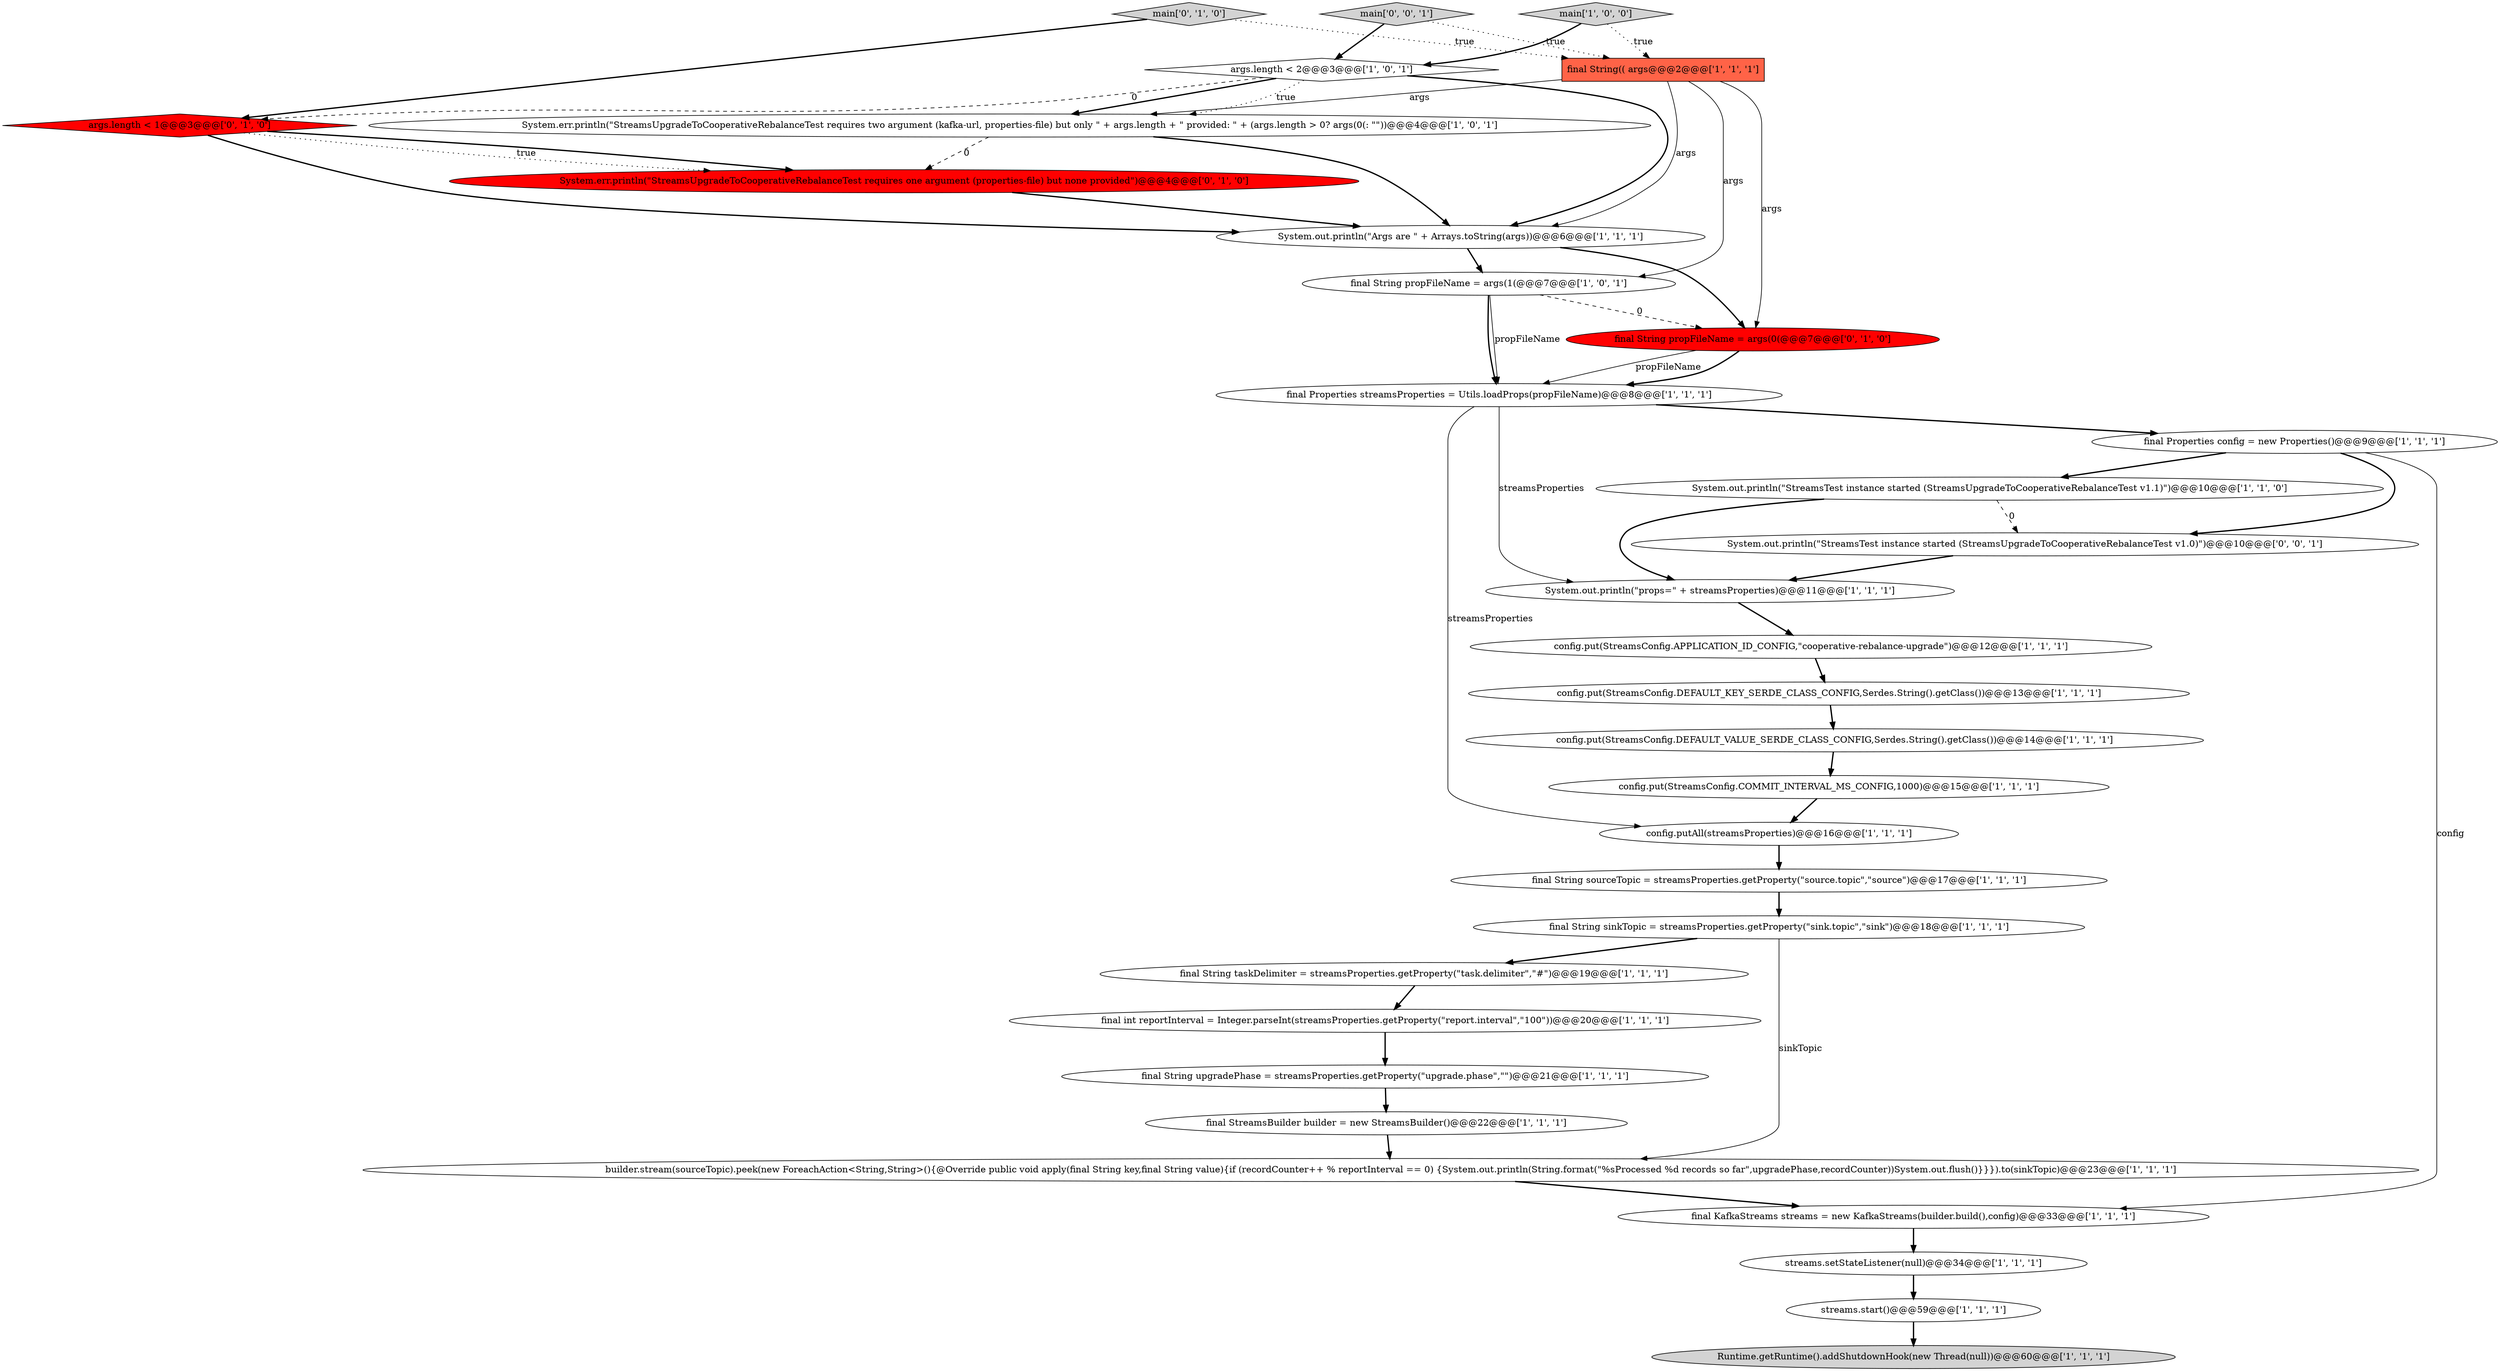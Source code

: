digraph {
19 [style = filled, label = "config.put(StreamsConfig.DEFAULT_KEY_SERDE_CLASS_CONFIG,Serdes.String().getClass())@@@13@@@['1', '1', '1']", fillcolor = white, shape = ellipse image = "AAA0AAABBB1BBB"];
23 [style = filled, label = "final String upgradePhase = streamsProperties.getProperty(\"upgrade.phase\",\"\")@@@21@@@['1', '1', '1']", fillcolor = white, shape = ellipse image = "AAA0AAABBB1BBB"];
22 [style = filled, label = "System.out.println(\"Args are \" + Arrays.toString(args))@@@6@@@['1', '1', '1']", fillcolor = white, shape = ellipse image = "AAA0AAABBB1BBB"];
20 [style = filled, label = "final StreamsBuilder builder = new StreamsBuilder()@@@22@@@['1', '1', '1']", fillcolor = white, shape = ellipse image = "AAA0AAABBB1BBB"];
3 [style = filled, label = "final String sinkTopic = streamsProperties.getProperty(\"sink.topic\",\"sink\")@@@18@@@['1', '1', '1']", fillcolor = white, shape = ellipse image = "AAA0AAABBB1BBB"];
27 [style = filled, label = "final String propFileName = args(0(@@@7@@@['0', '1', '0']", fillcolor = red, shape = ellipse image = "AAA1AAABBB2BBB"];
18 [style = filled, label = "final int reportInterval = Integer.parseInt(streamsProperties.getProperty(\"report.interval\",\"100\"))@@@20@@@['1', '1', '1']", fillcolor = white, shape = ellipse image = "AAA0AAABBB1BBB"];
15 [style = filled, label = "streams.start()@@@59@@@['1', '1', '1']", fillcolor = white, shape = ellipse image = "AAA0AAABBB1BBB"];
11 [style = filled, label = "args.length < 2@@@3@@@['1', '0', '1']", fillcolor = white, shape = diamond image = "AAA0AAABBB1BBB"];
7 [style = filled, label = "final Properties streamsProperties = Utils.loadProps(propFileName)@@@8@@@['1', '1', '1']", fillcolor = white, shape = ellipse image = "AAA0AAABBB1BBB"];
6 [style = filled, label = "final String(( args@@@2@@@['1', '1', '1']", fillcolor = tomato, shape = box image = "AAA0AAABBB1BBB"];
17 [style = filled, label = "Runtime.getRuntime().addShutdownHook(new Thread(null))@@@60@@@['1', '1', '1']", fillcolor = lightgray, shape = ellipse image = "AAA0AAABBB1BBB"];
26 [style = filled, label = "args.length < 1@@@3@@@['0', '1', '0']", fillcolor = red, shape = diamond image = "AAA1AAABBB2BBB"];
21 [style = filled, label = "config.put(StreamsConfig.DEFAULT_VALUE_SERDE_CLASS_CONFIG,Serdes.String().getClass())@@@14@@@['1', '1', '1']", fillcolor = white, shape = ellipse image = "AAA0AAABBB1BBB"];
4 [style = filled, label = "config.putAll(streamsProperties)@@@16@@@['1', '1', '1']", fillcolor = white, shape = ellipse image = "AAA0AAABBB1BBB"];
8 [style = filled, label = "final String taskDelimiter = streamsProperties.getProperty(\"task.delimiter\",\"#\")@@@19@@@['1', '1', '1']", fillcolor = white, shape = ellipse image = "AAA0AAABBB1BBB"];
16 [style = filled, label = "final KafkaStreams streams = new KafkaStreams(builder.build(),config)@@@33@@@['1', '1', '1']", fillcolor = white, shape = ellipse image = "AAA0AAABBB1BBB"];
30 [style = filled, label = "main['0', '0', '1']", fillcolor = lightgray, shape = diamond image = "AAA0AAABBB3BBB"];
13 [style = filled, label = "builder.stream(sourceTopic).peek(new ForeachAction<String,String>(){@Override public void apply(final String key,final String value){if (recordCounter++ % reportInterval == 0) {System.out.println(String.format(\"%sProcessed %d records so far\",upgradePhase,recordCounter))System.out.flush()}}}).to(sinkTopic)@@@23@@@['1', '1', '1']", fillcolor = white, shape = ellipse image = "AAA0AAABBB1BBB"];
1 [style = filled, label = "System.out.println(\"StreamsTest instance started (StreamsUpgradeToCooperativeRebalanceTest v1.1)\")@@@10@@@['1', '1', '0']", fillcolor = white, shape = ellipse image = "AAA0AAABBB1BBB"];
9 [style = filled, label = "final String sourceTopic = streamsProperties.getProperty(\"source.topic\",\"source\")@@@17@@@['1', '1', '1']", fillcolor = white, shape = ellipse image = "AAA0AAABBB1BBB"];
2 [style = filled, label = "config.put(StreamsConfig.COMMIT_INTERVAL_MS_CONFIG,1000)@@@15@@@['1', '1', '1']", fillcolor = white, shape = ellipse image = "AAA0AAABBB1BBB"];
28 [style = filled, label = "main['0', '1', '0']", fillcolor = lightgray, shape = diamond image = "AAA0AAABBB2BBB"];
25 [style = filled, label = "streams.setStateListener(null)@@@34@@@['1', '1', '1']", fillcolor = white, shape = ellipse image = "AAA0AAABBB1BBB"];
29 [style = filled, label = "System.err.println(\"StreamsUpgradeToCooperativeRebalanceTest requires one argument (properties-file) but none provided\")@@@4@@@['0', '1', '0']", fillcolor = red, shape = ellipse image = "AAA1AAABBB2BBB"];
0 [style = filled, label = "System.out.println(\"props=\" + streamsProperties)@@@11@@@['1', '1', '1']", fillcolor = white, shape = ellipse image = "AAA0AAABBB1BBB"];
10 [style = filled, label = "System.err.println(\"StreamsUpgradeToCooperativeRebalanceTest requires two argument (kafka-url, properties-file) but only \" + args.length + \" provided: \" + (args.length > 0? args(0(: \"\"))@@@4@@@['1', '0', '1']", fillcolor = white, shape = ellipse image = "AAA0AAABBB1BBB"];
24 [style = filled, label = "final String propFileName = args(1(@@@7@@@['1', '0', '1']", fillcolor = white, shape = ellipse image = "AAA0AAABBB1BBB"];
12 [style = filled, label = "config.put(StreamsConfig.APPLICATION_ID_CONFIG,\"cooperative-rebalance-upgrade\")@@@12@@@['1', '1', '1']", fillcolor = white, shape = ellipse image = "AAA0AAABBB1BBB"];
5 [style = filled, label = "main['1', '0', '0']", fillcolor = lightgray, shape = diamond image = "AAA0AAABBB1BBB"];
14 [style = filled, label = "final Properties config = new Properties()@@@9@@@['1', '1', '1']", fillcolor = white, shape = ellipse image = "AAA0AAABBB1BBB"];
31 [style = filled, label = "System.out.println(\"StreamsTest instance started (StreamsUpgradeToCooperativeRebalanceTest v1.0)\")@@@10@@@['0', '0', '1']", fillcolor = white, shape = ellipse image = "AAA0AAABBB3BBB"];
6->24 [style = solid, label="args"];
10->22 [style = bold, label=""];
4->9 [style = bold, label=""];
23->20 [style = bold, label=""];
6->27 [style = solid, label="args"];
24->27 [style = dashed, label="0"];
20->13 [style = bold, label=""];
18->23 [style = bold, label=""];
11->10 [style = dotted, label="true"];
8->18 [style = bold, label=""];
31->0 [style = bold, label=""];
7->4 [style = solid, label="streamsProperties"];
0->12 [style = bold, label=""];
26->29 [style = bold, label=""];
11->26 [style = dashed, label="0"];
1->31 [style = dashed, label="0"];
30->6 [style = dotted, label="true"];
5->6 [style = dotted, label="true"];
28->26 [style = bold, label=""];
16->25 [style = bold, label=""];
24->7 [style = solid, label="propFileName"];
1->0 [style = bold, label=""];
10->29 [style = dashed, label="0"];
2->4 [style = bold, label=""];
6->22 [style = solid, label="args"];
13->16 [style = bold, label=""];
3->13 [style = solid, label="sinkTopic"];
14->1 [style = bold, label=""];
26->22 [style = bold, label=""];
21->2 [style = bold, label=""];
7->14 [style = bold, label=""];
28->6 [style = dotted, label="true"];
27->7 [style = solid, label="propFileName"];
15->17 [style = bold, label=""];
30->11 [style = bold, label=""];
22->27 [style = bold, label=""];
6->10 [style = solid, label="args"];
11->10 [style = bold, label=""];
3->8 [style = bold, label=""];
27->7 [style = bold, label=""];
14->31 [style = bold, label=""];
11->22 [style = bold, label=""];
25->15 [style = bold, label=""];
9->3 [style = bold, label=""];
14->16 [style = solid, label="config"];
26->29 [style = dotted, label="true"];
5->11 [style = bold, label=""];
22->24 [style = bold, label=""];
29->22 [style = bold, label=""];
7->0 [style = solid, label="streamsProperties"];
12->19 [style = bold, label=""];
24->7 [style = bold, label=""];
19->21 [style = bold, label=""];
}
